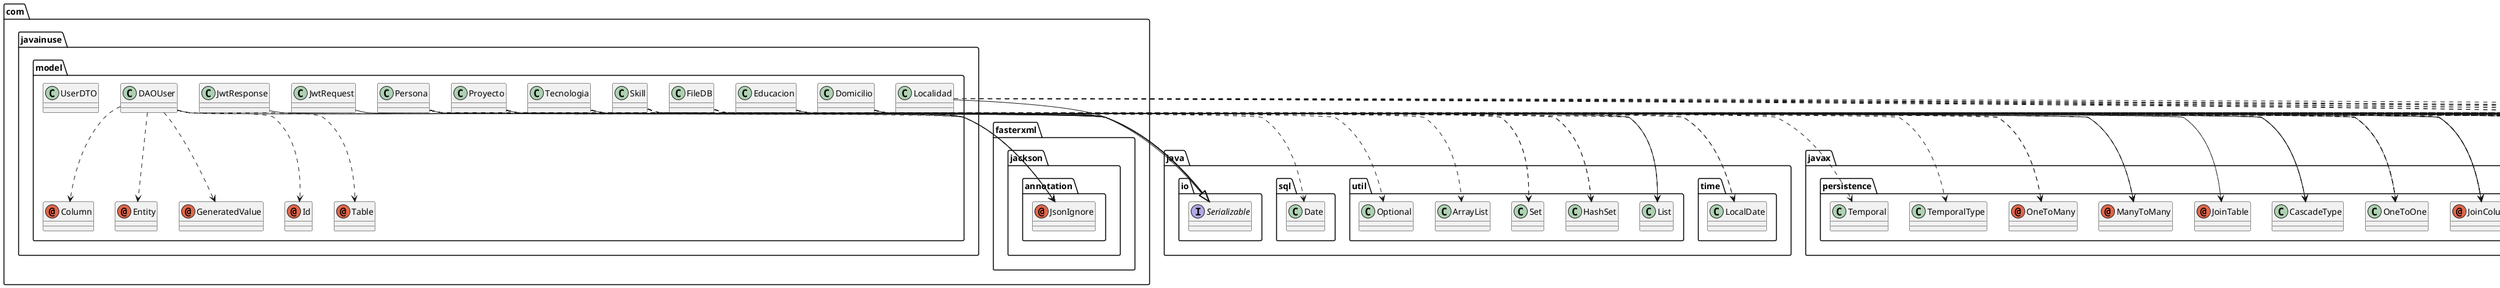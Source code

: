@startuml
annotation com.fasterxml.jackson.annotation.JsonIgnore
annotation com.javainuse.model.Column
annotation com.javainuse.model.Entity
annotation com.javainuse.model.GeneratedValue
annotation com.javainuse.model.Id
annotation com.javainuse.model.Table
annotation javax.persistence.Basic
annotation javax.persistence.Column
annotation javax.persistence.Entity
annotation javax.persistence.GeneratedValue
annotation javax.persistence.Id
annotation javax.persistence.JoinColumn
annotation javax.persistence.JoinTable
annotation javax.persistence.Lob
annotation javax.persistence.ManyToMany
annotation javax.persistence.ManyToOne
annotation javax.persistence.OneToMany
annotation javax.persistence.Table
annotation lombok.Getter
annotation lombok.Setter
annotation org.hibernate.annotations.GenericGenerator
class com.javainuse.model.DAOUser
class com.javainuse.model.Domicilio
class com.javainuse.model.Educacion
class com.javainuse.model.FileDB
class com.javainuse.model.JwtRequest
class com.javainuse.model.JwtResponse
class com.javainuse.model.Localidad
class com.javainuse.model.Persona
class com.javainuse.model.Proyecto
class com.javainuse.model.Skill
class com.javainuse.model.Tecnologia
class com.javainuse.model.UserDTO
class java.sql.Date
class java.time.LocalDate
class java.util.ArrayList
class java.util.HashSet
class java.util.List
class java.util.Optional
class java.util.Set
class javax.persistence.CascadeType
class javax.persistence.FetchType
class javax.persistence.GenerationType
class javax.persistence.OneToOne
class javax.persistence.Temporal
class javax.persistence.TemporalType
interface java.io.Serializable
com.javainuse.model.DAOUser ..> com.fasterxml.jackson.annotation.JsonIgnore
com.javainuse.model.DAOUser ..> com.javainuse.model.Column
com.javainuse.model.DAOUser ..> com.javainuse.model.Entity
com.javainuse.model.DAOUser ..> com.javainuse.model.GeneratedValue
com.javainuse.model.DAOUser ..> com.javainuse.model.Id
com.javainuse.model.DAOUser ..> com.javainuse.model.Table
com.javainuse.model.DAOUser --|> java.io.Serializable
com.javainuse.model.Domicilio ..> javax.persistence.Column
com.javainuse.model.Domicilio ..> javax.persistence.Entity
com.javainuse.model.Domicilio ..> javax.persistence.GeneratedValue
com.javainuse.model.Domicilio ..> javax.persistence.Id
com.javainuse.model.Domicilio ..> javax.persistence.JoinColumn
com.javainuse.model.Domicilio ..> javax.persistence.ManyToOne
com.javainuse.model.Domicilio ..> javax.persistence.Table
com.javainuse.model.Domicilio ..> lombok.Getter
com.javainuse.model.Domicilio ..> lombok.Setter
com.javainuse.model.Domicilio ..> javax.persistence.FetchType
com.javainuse.model.Domicilio ..> javax.persistence.GenerationType
com.javainuse.model.Domicilio ..> javax.persistence.OneToOne
com.javainuse.model.Domicilio --|> java.io.Serializable
com.javainuse.model.Educacion ..> com.fasterxml.jackson.annotation.JsonIgnore
com.javainuse.model.Educacion ..> javax.persistence.Basic
com.javainuse.model.Educacion ..> javax.persistence.Column
com.javainuse.model.Educacion ..> javax.persistence.Entity
com.javainuse.model.Educacion ..> javax.persistence.GeneratedValue
com.javainuse.model.Educacion ..> javax.persistence.Id
com.javainuse.model.Educacion ..> javax.persistence.JoinColumn
com.javainuse.model.Educacion ..> javax.persistence.Lob
com.javainuse.model.Educacion ..> javax.persistence.ManyToOne
com.javainuse.model.Educacion ..> javax.persistence.Table
com.javainuse.model.Educacion ..> lombok.Getter
com.javainuse.model.Educacion ..> lombok.Setter
com.javainuse.model.Educacion ..> java.time.LocalDate
com.javainuse.model.Educacion ..> javax.persistence.FetchType
com.javainuse.model.Educacion ..> javax.persistence.GenerationType
com.javainuse.model.Educacion --|> java.io.Serializable
com.javainuse.model.FileDB ..> com.fasterxml.jackson.annotation.JsonIgnore
com.javainuse.model.FileDB ..> javax.persistence.Basic
com.javainuse.model.FileDB ..> javax.persistence.Column
com.javainuse.model.FileDB ..> javax.persistence.Entity
com.javainuse.model.FileDB ..> javax.persistence.GeneratedValue
com.javainuse.model.FileDB ..> javax.persistence.Id
com.javainuse.model.FileDB ..> javax.persistence.JoinColumn
com.javainuse.model.FileDB ..> javax.persistence.Lob
com.javainuse.model.FileDB ..> javax.persistence.ManyToOne
com.javainuse.model.FileDB ..> javax.persistence.Table
com.javainuse.model.FileDB ..> org.hibernate.annotations.GenericGenerator
com.javainuse.model.FileDB ..> javax.persistence.CascadeType
com.javainuse.model.FileDB ..> javax.persistence.FetchType
com.javainuse.model.FileDB ..> javax.persistence.GenerationType
com.javainuse.model.FileDB ..> javax.persistence.OneToOne
com.javainuse.model.JwtRequest --|> java.io.Serializable
com.javainuse.model.JwtResponse --|> java.io.Serializable
com.javainuse.model.Localidad ..> javax.persistence.Column
com.javainuse.model.Localidad ..> javax.persistence.Entity
com.javainuse.model.Localidad ..> javax.persistence.GeneratedValue
com.javainuse.model.Localidad ..> javax.persistence.Id
com.javainuse.model.Localidad ..> javax.persistence.Table
com.javainuse.model.Localidad ..> lombok.Getter
com.javainuse.model.Localidad ..> lombok.Setter
com.javainuse.model.Localidad ..> javax.persistence.GenerationType
com.javainuse.model.Localidad --|> java.io.Serializable
com.javainuse.model.Persona ..> com.fasterxml.jackson.annotation.JsonIgnore
com.javainuse.model.Persona ..> javax.persistence.Basic
com.javainuse.model.Persona ..> javax.persistence.Column
com.javainuse.model.Persona ..> javax.persistence.Entity
com.javainuse.model.Persona ..> javax.persistence.GeneratedValue
com.javainuse.model.Persona ..> javax.persistence.Id
com.javainuse.model.Persona ..> javax.persistence.JoinColumn
com.javainuse.model.Persona ..> javax.persistence.ManyToMany
com.javainuse.model.Persona ..> javax.persistence.ManyToOne
com.javainuse.model.Persona ..> javax.persistence.OneToMany
com.javainuse.model.Persona ..> javax.persistence.Table
com.javainuse.model.Persona ..> lombok.Getter
com.javainuse.model.Persona ..> lombok.Setter
com.javainuse.model.Persona ..> java.sql.Date
com.javainuse.model.Persona ..> java.time.LocalDate
com.javainuse.model.Persona ..> java.util.List
com.javainuse.model.Persona ..> java.util.Optional
com.javainuse.model.Persona ..> javax.persistence.CascadeType
com.javainuse.model.Persona ..> javax.persistence.GenerationType
com.javainuse.model.Persona ..> javax.persistence.OneToOne
com.javainuse.model.Persona ..> javax.persistence.Temporal
com.javainuse.model.Persona ..> javax.persistence.TemporalType
com.javainuse.model.Persona --|> java.io.Serializable
com.javainuse.model.Proyecto ..> com.fasterxml.jackson.annotation.JsonIgnore
com.javainuse.model.Proyecto ..> javax.persistence.Column
com.javainuse.model.Proyecto ..> javax.persistence.Entity
com.javainuse.model.Proyecto ..> javax.persistence.GeneratedValue
com.javainuse.model.Proyecto ..> javax.persistence.Id
com.javainuse.model.Proyecto ..> javax.persistence.JoinColumn
com.javainuse.model.Proyecto ..> javax.persistence.JoinTable
com.javainuse.model.Proyecto ..> javax.persistence.ManyToMany
com.javainuse.model.Proyecto ..> javax.persistence.ManyToOne
com.javainuse.model.Proyecto ..> javax.persistence.OneToMany
com.javainuse.model.Proyecto ..> javax.persistence.Table
com.javainuse.model.Proyecto ..> lombok.Getter
com.javainuse.model.Proyecto ..> lombok.Setter
com.javainuse.model.Proyecto ..> java.util.ArrayList
com.javainuse.model.Proyecto ..> java.util.HashSet
com.javainuse.model.Proyecto ..> java.util.List
com.javainuse.model.Proyecto ..> java.util.Set
com.javainuse.model.Proyecto ..> javax.persistence.CascadeType
com.javainuse.model.Proyecto ..> javax.persistence.GenerationType
com.javainuse.model.Proyecto ..> javax.persistence.OneToOne
com.javainuse.model.Proyecto --|> java.io.Serializable
com.javainuse.model.Skill ..> com.fasterxml.jackson.annotation.JsonIgnore
com.javainuse.model.Skill ..> javax.persistence.Entity
com.javainuse.model.Skill ..> javax.persistence.GeneratedValue
com.javainuse.model.Skill ..> javax.persistence.Id
com.javainuse.model.Skill ..> javax.persistence.JoinColumn
com.javainuse.model.Skill ..> javax.persistence.JoinTable
com.javainuse.model.Skill ..> javax.persistence.ManyToMany
com.javainuse.model.Skill ..> lombok.Getter
com.javainuse.model.Skill ..> lombok.Setter
com.javainuse.model.Skill ..> java.util.List
com.javainuse.model.Skill ..> javax.persistence.CascadeType
com.javainuse.model.Skill ..> javax.persistence.GenerationType
com.javainuse.model.Tecnologia ..> com.fasterxml.jackson.annotation.JsonIgnore
com.javainuse.model.Tecnologia ..> javax.persistence.Column
com.javainuse.model.Tecnologia ..> javax.persistence.Entity
com.javainuse.model.Tecnologia ..> javax.persistence.GeneratedValue
com.javainuse.model.Tecnologia ..> javax.persistence.Id
com.javainuse.model.Tecnologia ..> javax.persistence.JoinColumn
com.javainuse.model.Tecnologia ..> javax.persistence.ManyToMany
com.javainuse.model.Tecnologia ..> javax.persistence.ManyToOne
com.javainuse.model.Tecnologia ..> javax.persistence.Table
com.javainuse.model.Tecnologia ..> lombok.Getter
com.javainuse.model.Tecnologia ..> lombok.Setter
com.javainuse.model.Tecnologia ..> java.util.HashSet
com.javainuse.model.Tecnologia ..> java.util.List
com.javainuse.model.Tecnologia ..> java.util.Set
com.javainuse.model.Tecnologia ..> javax.persistence.CascadeType
com.javainuse.model.Tecnologia ..> javax.persistence.FetchType
com.javainuse.model.Tecnologia ..> javax.persistence.GenerationType
com.javainuse.model.Tecnologia ..> javax.persistence.OneToOne
com.javainuse.model.Tecnologia --|> java.io.Serializable
@enduml